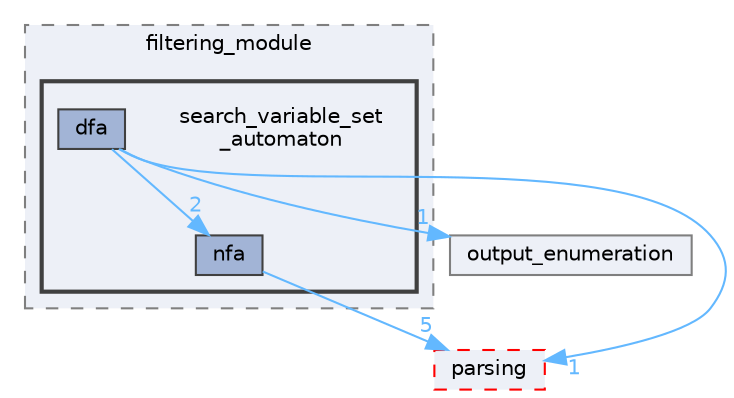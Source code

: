 digraph "src/rematch/filtering_module/search_variable_set_automaton"
{
 // LATEX_PDF_SIZE
  bgcolor="transparent";
  edge [fontname=Helvetica,fontsize=10,labelfontname=Helvetica,labelfontsize=10];
  node [fontname=Helvetica,fontsize=10,shape=box,height=0.2,width=0.4];
  compound=true
  subgraph clusterdir_cba3ced6a1381c8cc6efe98872dc2d41 {
    graph [ bgcolor="#edf0f7", pencolor="grey50", label="filtering_module", fontname=Helvetica,fontsize=10 style="filled,dashed", URL="dir_cba3ced6a1381c8cc6efe98872dc2d41.html",tooltip=""]
  subgraph clusterdir_f1d5c406d4f057b05ee0c33178e91c13 {
    graph [ bgcolor="#edf0f7", pencolor="grey25", label="", fontname=Helvetica,fontsize=10 style="filled,bold", URL="dir_f1d5c406d4f057b05ee0c33178e91c13.html",tooltip=""]
    dir_f1d5c406d4f057b05ee0c33178e91c13 [shape=plaintext, label="search_variable_set\l_automaton"];
  dir_80f48a0eea6875fa3516b36c8f3a31b5 [label="dfa", fillcolor="#a2b4d6", color="grey25", style="filled", URL="dir_80f48a0eea6875fa3516b36c8f3a31b5.html",tooltip=""];
  dir_848324e73fd0752dd33550508c7d5c44 [label="nfa", fillcolor="#a2b4d6", color="grey25", style="filled", URL="dir_848324e73fd0752dd33550508c7d5c44.html",tooltip=""];
  }
  }
  dir_913ffae9e1b3757e6eda740c1d8e420a [label="output_enumeration", fillcolor="#edf0f7", color="grey50", style="filled", URL="dir_913ffae9e1b3757e6eda740c1d8e420a.html",tooltip=""];
  dir_a5e55677c50a1bf7f16b6811453fb172 [label="parsing", fillcolor="#edf0f7", color="red", style="filled,dashed", URL="dir_a5e55677c50a1bf7f16b6811453fb172.html",tooltip=""];
  dir_80f48a0eea6875fa3516b36c8f3a31b5->dir_848324e73fd0752dd33550508c7d5c44 [headlabel="2", labeldistance=1.5 headhref="dir_000001_000007.html" color="steelblue1" fontcolor="steelblue1"];
  dir_80f48a0eea6875fa3516b36c8f3a31b5->dir_913ffae9e1b3757e6eda740c1d8e420a [headlabel="1", labeldistance=1.5 headhref="dir_000001_000008.html" color="steelblue1" fontcolor="steelblue1"];
  dir_80f48a0eea6875fa3516b36c8f3a31b5->dir_a5e55677c50a1bf7f16b6811453fb172 [headlabel="1", labeldistance=1.5 headhref="dir_000001_000009.html" color="steelblue1" fontcolor="steelblue1"];
  dir_848324e73fd0752dd33550508c7d5c44->dir_a5e55677c50a1bf7f16b6811453fb172 [headlabel="5", labeldistance=1.5 headhref="dir_000007_000009.html" color="steelblue1" fontcolor="steelblue1"];
}
